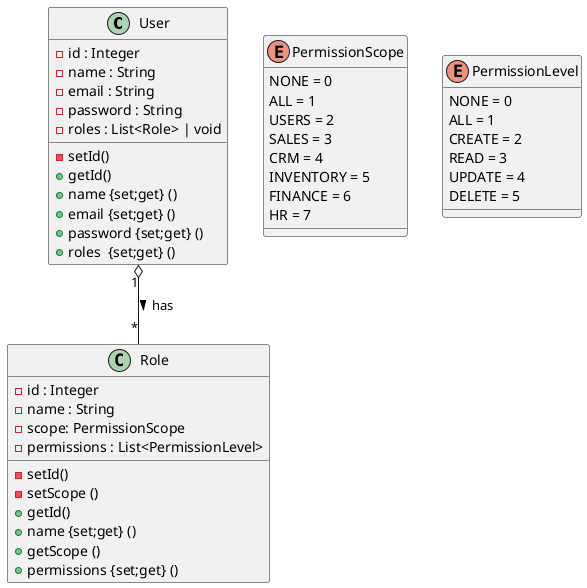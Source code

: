 @startuml
'https://plantuml.com/class-diagram

class User{
    - id : Integer
    - name : String
    - email : String
    - password : String
    - roles : List<Role> | void

    - setId()
    + getId()
    + name {set;get} ()
    + email {set;get} ()
    + password {set;get} ()
    + roles  {set;get} ()
}

class Role {
    - id : Integer
    - name : String
    - scope: PermissionScope
    - permissions : List<PermissionLevel>

    - setId()
    - setScope ()
    + getId()
    + name {set;get} ()
    + getScope ()
    + permissions {set;get} ()
}

'class Permission{
'    - id : Integer
'    - name : String
''    - scope : PermissionScope
'    - level : List<PermissionLevel>
'
'    - setId()
'    + getId()
'    + name {set;get} ()
''    + scope {set;get} ()
'    + level {set;get} ()
'}


User "1"  o-- "*" Role : > has
'Role "*" *-- "1.*" Permission : < has


enum PermissionScope{
    NONE = 0
    ALL = 1
    USERS = 2
    SALES = 3
    CRM = 4
    INVENTORY = 5
    FINANCE = 6
    HR = 7
}

enum PermissionLevel{
    NONE = 0
    ALL = 1
    CREATE = 2
    READ = 3
    UPDATE = 4
    DELETE = 5
}

@enduml